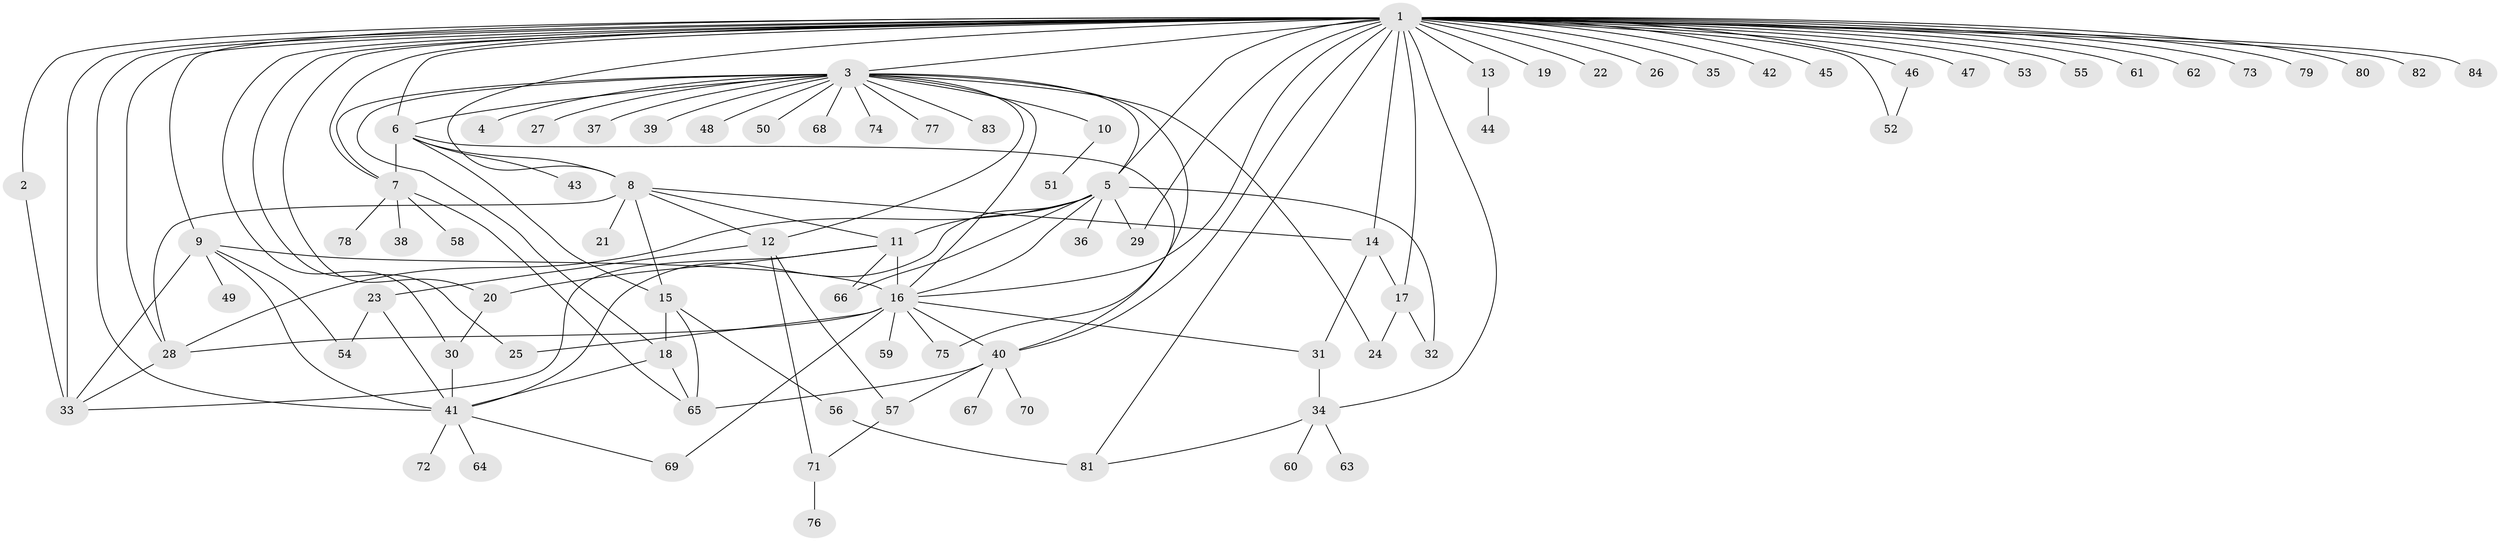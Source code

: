 // original degree distribution, {49: 0.007194244604316547, 2: 0.22302158273381295, 25: 0.007194244604316547, 1: 0.5179856115107914, 12: 0.007194244604316547, 8: 0.02877697841726619, 9: 0.007194244604316547, 11: 0.007194244604316547, 7: 0.014388489208633094, 3: 0.09352517985611511, 15: 0.007194244604316547, 6: 0.02158273381294964, 5: 0.014388489208633094, 4: 0.03597122302158273, 10: 0.007194244604316547}
// Generated by graph-tools (version 1.1) at 2025/50/03/04/25 22:50:09]
// undirected, 84 vertices, 132 edges
graph export_dot {
  node [color=gray90,style=filled];
  1;
  2;
  3;
  4;
  5;
  6;
  7;
  8;
  9;
  10;
  11;
  12;
  13;
  14;
  15;
  16;
  17;
  18;
  19;
  20;
  21;
  22;
  23;
  24;
  25;
  26;
  27;
  28;
  29;
  30;
  31;
  32;
  33;
  34;
  35;
  36;
  37;
  38;
  39;
  40;
  41;
  42;
  43;
  44;
  45;
  46;
  47;
  48;
  49;
  50;
  51;
  52;
  53;
  54;
  55;
  56;
  57;
  58;
  59;
  60;
  61;
  62;
  63;
  64;
  65;
  66;
  67;
  68;
  69;
  70;
  71;
  72;
  73;
  74;
  75;
  76;
  77;
  78;
  79;
  80;
  81;
  82;
  83;
  84;
  1 -- 2 [weight=3.0];
  1 -- 3 [weight=1.0];
  1 -- 5 [weight=1.0];
  1 -- 6 [weight=1.0];
  1 -- 7 [weight=1.0];
  1 -- 8 [weight=1.0];
  1 -- 9 [weight=1.0];
  1 -- 13 [weight=1.0];
  1 -- 14 [weight=1.0];
  1 -- 16 [weight=1.0];
  1 -- 17 [weight=1.0];
  1 -- 19 [weight=1.0];
  1 -- 20 [weight=1.0];
  1 -- 22 [weight=1.0];
  1 -- 25 [weight=1.0];
  1 -- 26 [weight=1.0];
  1 -- 28 [weight=2.0];
  1 -- 29 [weight=1.0];
  1 -- 30 [weight=1.0];
  1 -- 33 [weight=1.0];
  1 -- 34 [weight=1.0];
  1 -- 35 [weight=1.0];
  1 -- 40 [weight=1.0];
  1 -- 41 [weight=1.0];
  1 -- 42 [weight=1.0];
  1 -- 45 [weight=1.0];
  1 -- 46 [weight=1.0];
  1 -- 47 [weight=1.0];
  1 -- 52 [weight=1.0];
  1 -- 53 [weight=1.0];
  1 -- 55 [weight=1.0];
  1 -- 61 [weight=1.0];
  1 -- 62 [weight=1.0];
  1 -- 73 [weight=1.0];
  1 -- 79 [weight=1.0];
  1 -- 80 [weight=1.0];
  1 -- 81 [weight=1.0];
  1 -- 82 [weight=1.0];
  1 -- 84 [weight=1.0];
  2 -- 33 [weight=3.0];
  3 -- 4 [weight=1.0];
  3 -- 5 [weight=1.0];
  3 -- 6 [weight=2.0];
  3 -- 7 [weight=1.0];
  3 -- 10 [weight=1.0];
  3 -- 12 [weight=1.0];
  3 -- 16 [weight=2.0];
  3 -- 18 [weight=1.0];
  3 -- 24 [weight=1.0];
  3 -- 27 [weight=1.0];
  3 -- 37 [weight=1.0];
  3 -- 39 [weight=1.0];
  3 -- 48 [weight=1.0];
  3 -- 50 [weight=1.0];
  3 -- 68 [weight=1.0];
  3 -- 74 [weight=1.0];
  3 -- 75 [weight=1.0];
  3 -- 77 [weight=1.0];
  3 -- 83 [weight=1.0];
  5 -- 11 [weight=1.0];
  5 -- 16 [weight=1.0];
  5 -- 28 [weight=1.0];
  5 -- 29 [weight=2.0];
  5 -- 32 [weight=1.0];
  5 -- 36 [weight=1.0];
  5 -- 41 [weight=1.0];
  5 -- 66 [weight=1.0];
  6 -- 7 [weight=2.0];
  6 -- 8 [weight=1.0];
  6 -- 15 [weight=1.0];
  6 -- 40 [weight=1.0];
  6 -- 43 [weight=1.0];
  7 -- 38 [weight=1.0];
  7 -- 58 [weight=1.0];
  7 -- 65 [weight=1.0];
  7 -- 78 [weight=1.0];
  8 -- 11 [weight=1.0];
  8 -- 12 [weight=1.0];
  8 -- 14 [weight=1.0];
  8 -- 15 [weight=1.0];
  8 -- 21 [weight=3.0];
  8 -- 28 [weight=1.0];
  9 -- 16 [weight=1.0];
  9 -- 33 [weight=1.0];
  9 -- 41 [weight=1.0];
  9 -- 49 [weight=1.0];
  9 -- 54 [weight=1.0];
  10 -- 51 [weight=1.0];
  11 -- 16 [weight=9.0];
  11 -- 20 [weight=1.0];
  11 -- 33 [weight=1.0];
  11 -- 66 [weight=1.0];
  12 -- 23 [weight=1.0];
  12 -- 57 [weight=1.0];
  12 -- 71 [weight=1.0];
  13 -- 44 [weight=1.0];
  14 -- 17 [weight=1.0];
  14 -- 31 [weight=2.0];
  15 -- 18 [weight=3.0];
  15 -- 56 [weight=1.0];
  15 -- 65 [weight=1.0];
  16 -- 25 [weight=1.0];
  16 -- 28 [weight=1.0];
  16 -- 31 [weight=1.0];
  16 -- 40 [weight=1.0];
  16 -- 59 [weight=1.0];
  16 -- 69 [weight=1.0];
  16 -- 75 [weight=1.0];
  17 -- 24 [weight=1.0];
  17 -- 32 [weight=1.0];
  18 -- 41 [weight=1.0];
  18 -- 65 [weight=1.0];
  20 -- 30 [weight=1.0];
  23 -- 41 [weight=1.0];
  23 -- 54 [weight=1.0];
  28 -- 33 [weight=1.0];
  30 -- 41 [weight=1.0];
  31 -- 34 [weight=1.0];
  34 -- 60 [weight=1.0];
  34 -- 63 [weight=1.0];
  34 -- 81 [weight=1.0];
  40 -- 57 [weight=1.0];
  40 -- 65 [weight=1.0];
  40 -- 67 [weight=1.0];
  40 -- 70 [weight=1.0];
  41 -- 64 [weight=1.0];
  41 -- 69 [weight=1.0];
  41 -- 72 [weight=1.0];
  46 -- 52 [weight=1.0];
  56 -- 81 [weight=2.0];
  57 -- 71 [weight=1.0];
  71 -- 76 [weight=1.0];
}
